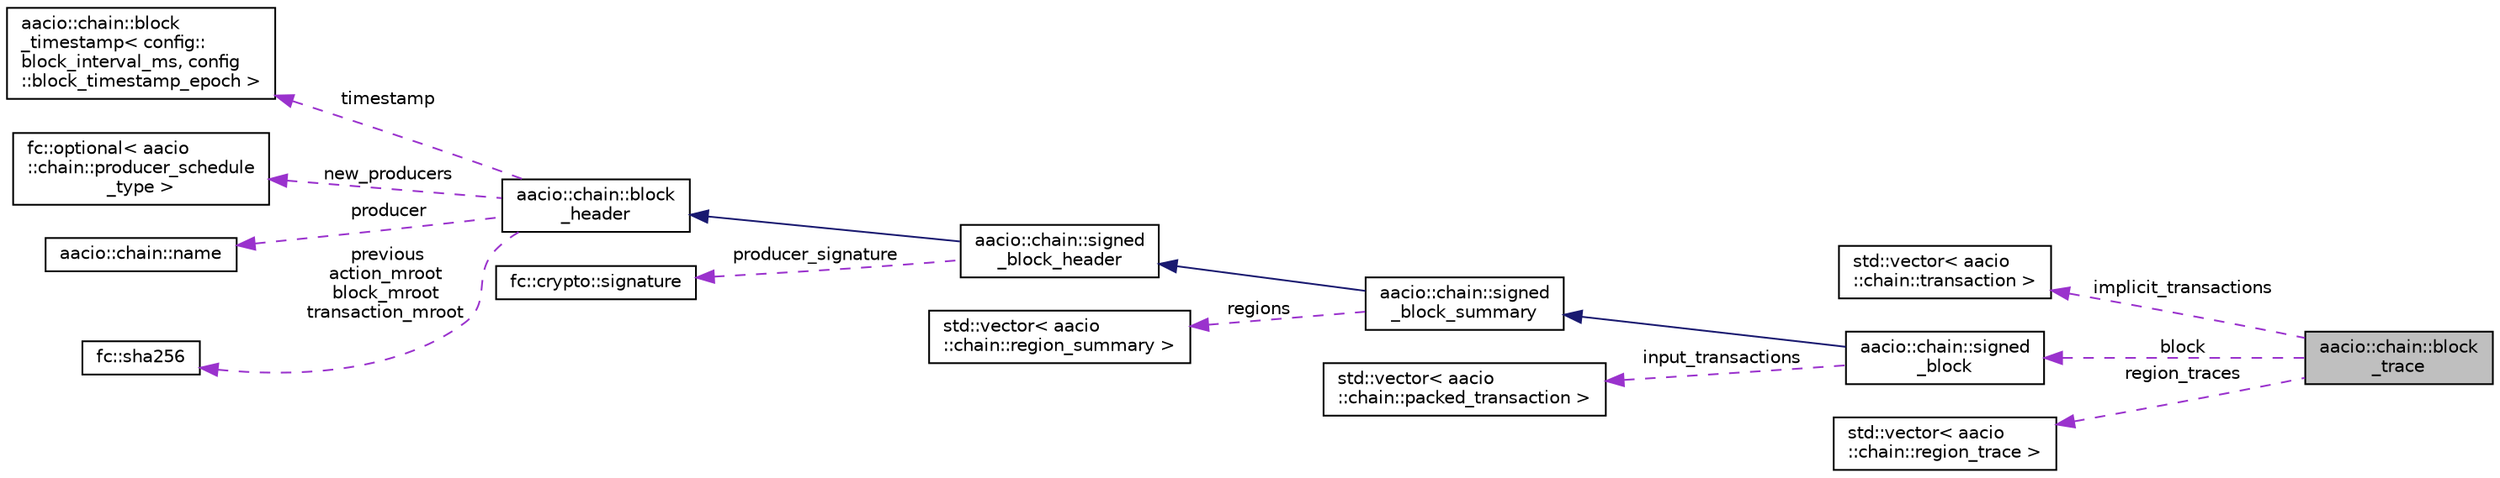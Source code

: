 digraph "aacio::chain::block_trace"
{
  edge [fontname="Helvetica",fontsize="10",labelfontname="Helvetica",labelfontsize="10"];
  node [fontname="Helvetica",fontsize="10",shape=record];
  rankdir="LR";
  Node1 [label="aacio::chain::block\l_trace",height=0.2,width=0.4,color="black", fillcolor="grey75", style="filled", fontcolor="black"];
  Node2 -> Node1 [dir="back",color="darkorchid3",fontsize="10",style="dashed",label=" implicit_transactions" ];
  Node2 [label="std::vector\< aacio\l::chain::transaction \>",height=0.2,width=0.4,color="black", fillcolor="white", style="filled",URL="$classstd_1_1vector.html"];
  Node3 -> Node1 [dir="back",color="darkorchid3",fontsize="10",style="dashed",label=" block" ];
  Node3 [label="aacio::chain::signed\l_block",height=0.2,width=0.4,color="black", fillcolor="white", style="filled",URL="$structaacio_1_1chain_1_1signed__block.html"];
  Node4 -> Node3 [dir="back",color="midnightblue",fontsize="10",style="solid"];
  Node4 [label="aacio::chain::signed\l_block_summary",height=0.2,width=0.4,color="black", fillcolor="white", style="filled",URL="$structaacio_1_1chain_1_1signed__block__summary.html"];
  Node5 -> Node4 [dir="back",color="midnightblue",fontsize="10",style="solid"];
  Node5 [label="aacio::chain::signed\l_block_header",height=0.2,width=0.4,color="black", fillcolor="white", style="filled",URL="$structaacio_1_1chain_1_1signed__block__header.html"];
  Node6 -> Node5 [dir="back",color="midnightblue",fontsize="10",style="solid"];
  Node6 [label="aacio::chain::block\l_header",height=0.2,width=0.4,color="black", fillcolor="white", style="filled",URL="$structaacio_1_1chain_1_1block__header.html"];
  Node7 -> Node6 [dir="back",color="darkorchid3",fontsize="10",style="dashed",label=" timestamp" ];
  Node7 [label="aacio::chain::block\l_timestamp\< config::\lblock_interval_ms, config\l::block_timestamp_epoch \>",height=0.2,width=0.4,color="black", fillcolor="white", style="filled",URL="$classaacio_1_1chain_1_1block__timestamp.html"];
  Node8 -> Node6 [dir="back",color="darkorchid3",fontsize="10",style="dashed",label=" new_producers" ];
  Node8 [label="fc::optional\< aacio\l::chain::producer_schedule\l_type \>",height=0.2,width=0.4,color="black", fillcolor="white", style="filled",URL="$classfc_1_1optional.html"];
  Node9 -> Node6 [dir="back",color="darkorchid3",fontsize="10",style="dashed",label=" producer" ];
  Node9 [label="aacio::chain::name",height=0.2,width=0.4,color="black", fillcolor="white", style="filled",URL="$structaacio_1_1chain_1_1name.html"];
  Node10 -> Node6 [dir="back",color="darkorchid3",fontsize="10",style="dashed",label=" previous\naction_mroot\nblock_mroot\ntransaction_mroot" ];
  Node10 [label="fc::sha256",height=0.2,width=0.4,color="black", fillcolor="white", style="filled",URL="$classfc_1_1sha256.html"];
  Node11 -> Node5 [dir="back",color="darkorchid3",fontsize="10",style="dashed",label=" producer_signature" ];
  Node11 [label="fc::crypto::signature",height=0.2,width=0.4,color="black", fillcolor="white", style="filled",URL="$classfc_1_1crypto_1_1signature.html"];
  Node12 -> Node4 [dir="back",color="darkorchid3",fontsize="10",style="dashed",label=" regions" ];
  Node12 [label="std::vector\< aacio\l::chain::region_summary \>",height=0.2,width=0.4,color="black", fillcolor="white", style="filled",URL="$classstd_1_1vector.html"];
  Node13 -> Node3 [dir="back",color="darkorchid3",fontsize="10",style="dashed",label=" input_transactions" ];
  Node13 [label="std::vector\< aacio\l::chain::packed_transaction \>",height=0.2,width=0.4,color="black", fillcolor="white", style="filled",URL="$classstd_1_1vector.html"];
  Node14 -> Node1 [dir="back",color="darkorchid3",fontsize="10",style="dashed",label=" region_traces" ];
  Node14 [label="std::vector\< aacio\l::chain::region_trace \>",height=0.2,width=0.4,color="black", fillcolor="white", style="filled",URL="$classstd_1_1vector.html"];
}
